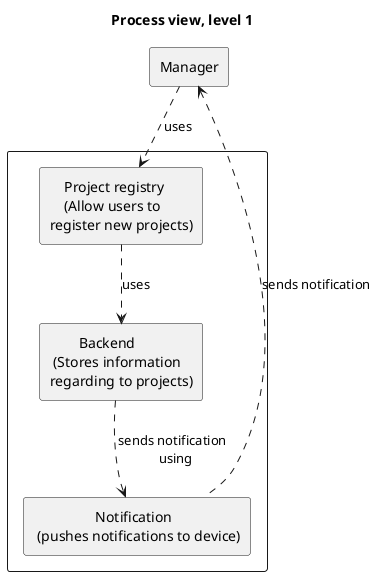 @startuml
title Process view, level 1
sprite $businessProcess [16x16/16] {

FFFFFFFFFFFFFFFF
FFFFFFFFFFFFFFFF
FFFFFFFFFFFFFFFF
FFFFFFFFFFFFFFFF
FFFFFFFFFF0FFFFF
FFFFFFFFFF00FFFF
FF00000000000FFF
FF000000000000FF
FF00000000000FFF
FFFFFFFFFF00FFFF
FFFFFFFFFF0FFFFF
FFFFFFFFFFFFFFFF
FFFFFFFFFFFFFFFF
FFFFFFFFFFFFFFFF
FFFFFFFFFFFFFFFF
FFFFFFFFFFFFFFFF
}

rectangle Manager as man
rectangle  {
 rectangle "    Project registry \n    (Allow users to \nregister new projects)"  as src
 rectangle "        Backend \n (Stores information\nregarding to projects)"  as tgt
 rectangle "                 Notification \n (pushes notifications to device)" as tg
 src .down.> tgt: "uses"
 man .down.> src: "uses"
 tgt ..> tg: "sends notification \n using"
 tg .up.> man: "sends notification"
}
@enduml

@startuml
title Process view, level 2
sprite $businessProcess [16x16/16] {

FFFFFFFFFFFFFFFF
FFFFFFFFFFFFFFFF
FFFFFFFFFFFFFFFF
FFFFFFFFFFFFFFFF
FFFFFFFFFF0FFFFF
FFFFFFFFFF00FFFF
FF00000000000FFF
FF000000000000FF
FF00000000000FFF
FFFFFFFFFF00FFFF
FFFFFFFFFF0FFFFF
FFFFFFFFFFFFFFFF
FFFFFFFFFFFFFFFF
FFFFFFFFFFFFFFFF
FFFFFFFFFFFFFFFF
FFFFFFFFFFFFFFFF
}

rectangle Manager as man
rectangle  {
 rectangle "         Web app \n(renders information)"  as src
  rectangle " Single page app \n(Javascript, React)"  as srcc
 rectangle "Api app\n (Java)" as tgt
 database "     Database h2\n(stores information)\n" as db
 rectangle "                 Notification \n (pushes notifications to device)" as tg
 src .down.> srcc: "uses"
 srcc ..> tgt: "Delivers to \nuser browser"
 tgt ..> db: "reads from\n writes to"
 man .down.> src: "https"
 tgt ..> tg: "sends notification \n using"
 tg .up.> man: "sends notification"
}
@enduml

